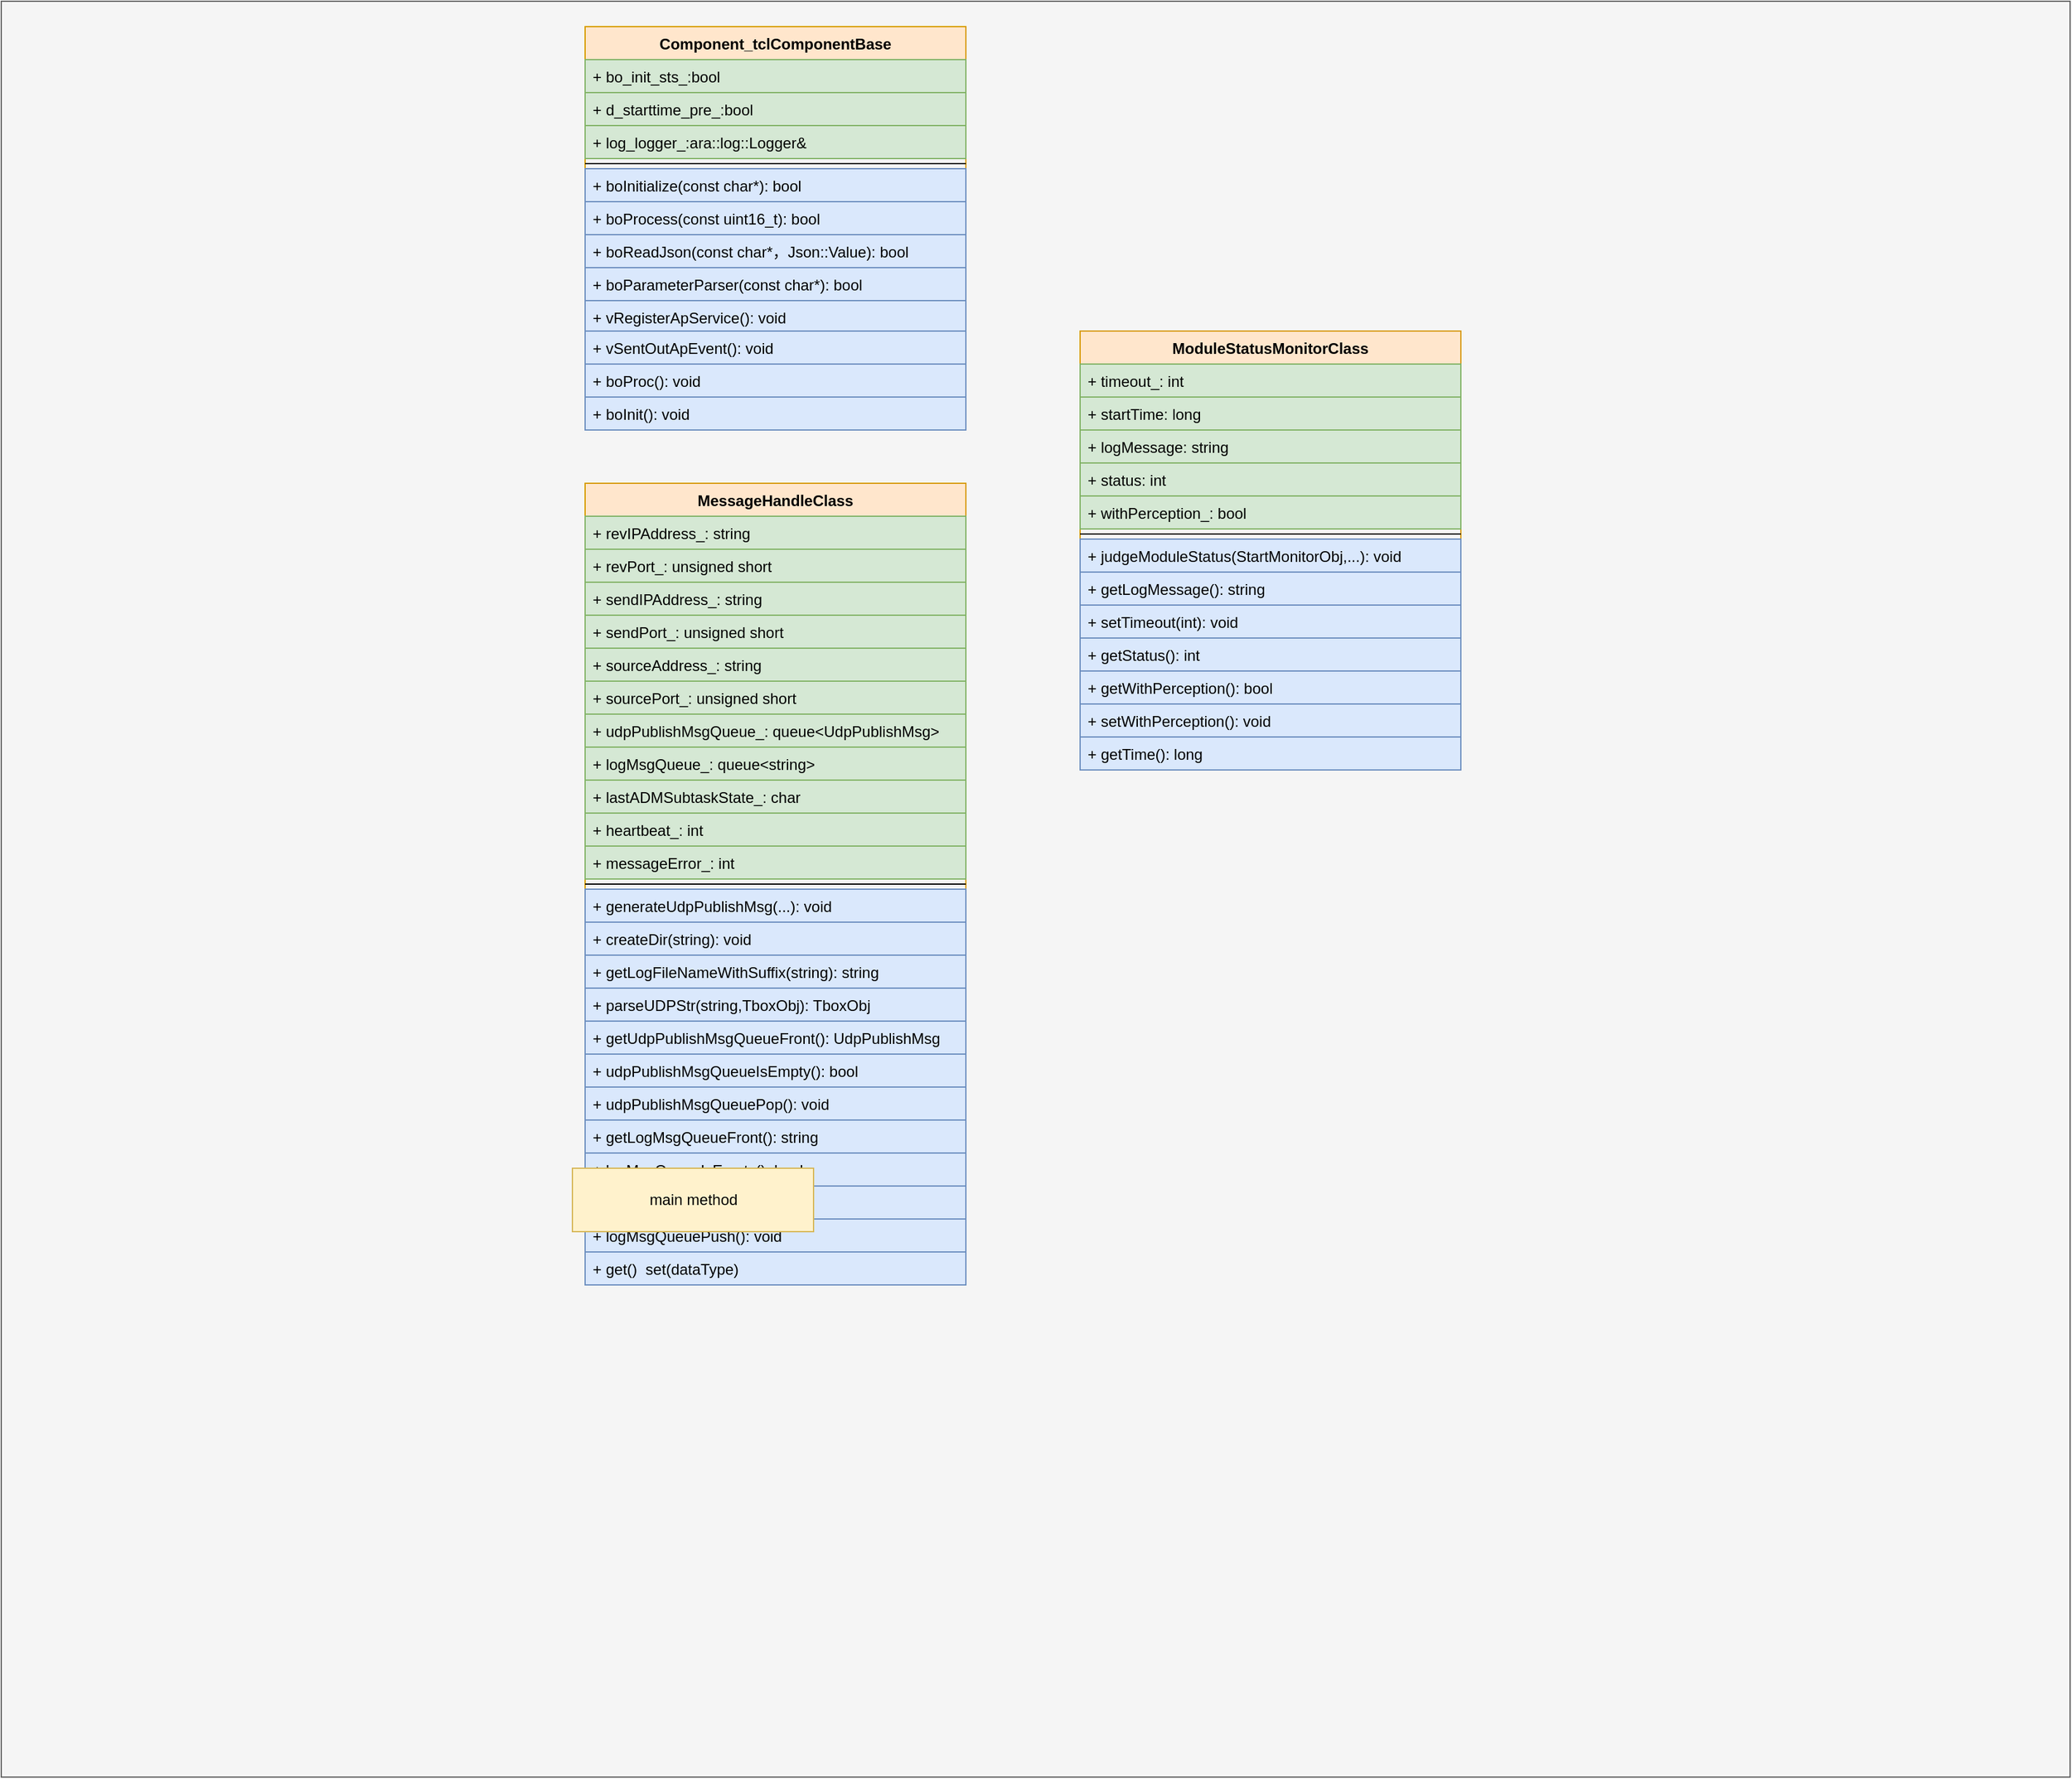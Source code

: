 <mxfile version="21.0.2" type="github">
  <diagram id="OJYYb_9SSu5JKfMCdYpM" name="第 1 页">
    <mxGraphModel dx="1050" dy="580" grid="1" gridSize="10" guides="1" tooltips="1" connect="1" arrows="1" fold="1" page="1" pageScale="1" pageWidth="1200" pageHeight="1600" math="0" shadow="0">
      <root>
        <mxCell id="0" />
        <mxCell id="1" parent="0" />
        <mxCell id="mhRZEJvQ30FoYJ7Jb0JR-1" value="" style="html=1;fillColor=#f5f5f5;fontColor=#333333;strokeColor=#666666;" parent="1" vertex="1">
          <mxGeometry x="10" y="10" width="1630" height="1400" as="geometry" />
        </mxCell>
        <mxCell id="mhRZEJvQ30FoYJ7Jb0JR-2" value="Component_tclComponentBase" style="swimlane;fontStyle=1;align=center;verticalAlign=top;childLayout=stackLayout;horizontal=1;startSize=26;horizontalStack=0;resizeParent=1;resizeParentMax=0;resizeLast=0;collapsible=1;marginBottom=0;fillColor=#ffe6cc;strokeColor=#d79b00;" parent="1" vertex="1">
          <mxGeometry x="470" y="30" width="300" height="190" as="geometry" />
        </mxCell>
        <mxCell id="mhRZEJvQ30FoYJ7Jb0JR-3" value="+ bo_init_sts_:bool " style="text;strokeColor=#82b366;fillColor=#d5e8d4;align=left;verticalAlign=top;spacingLeft=4;spacingRight=4;overflow=hidden;rotatable=0;points=[[0,0.5],[1,0.5]];portConstraint=eastwest;" parent="mhRZEJvQ30FoYJ7Jb0JR-2" vertex="1">
          <mxGeometry y="26" width="300" height="26" as="geometry" />
        </mxCell>
        <mxCell id="mhRZEJvQ30FoYJ7Jb0JR-80" value="+ d_starttime_pre_:bool " style="text;strokeColor=#82b366;fillColor=#d5e8d4;align=left;verticalAlign=top;spacingLeft=4;spacingRight=4;overflow=hidden;rotatable=0;points=[[0,0.5],[1,0.5]];portConstraint=eastwest;" parent="mhRZEJvQ30FoYJ7Jb0JR-2" vertex="1">
          <mxGeometry y="52" width="300" height="26" as="geometry" />
        </mxCell>
        <mxCell id="L8TbZ2yKhSUSz7jvdjla-1" value="+ log_logger_:ara::log::Logger&amp;" style="text;strokeColor=#82b366;fillColor=#d5e8d4;align=left;verticalAlign=top;spacingLeft=4;spacingRight=4;overflow=hidden;rotatable=0;points=[[0,0.5],[1,0.5]];portConstraint=eastwest;" parent="mhRZEJvQ30FoYJ7Jb0JR-2" vertex="1">
          <mxGeometry y="78" width="300" height="26" as="geometry" />
        </mxCell>
        <mxCell id="mhRZEJvQ30FoYJ7Jb0JR-4" value="" style="line;strokeWidth=1;fillColor=none;align=left;verticalAlign=middle;spacingTop=-1;spacingLeft=3;spacingRight=3;rotatable=0;labelPosition=right;points=[];portConstraint=eastwest;" parent="mhRZEJvQ30FoYJ7Jb0JR-2" vertex="1">
          <mxGeometry y="104" width="300" height="8" as="geometry" />
        </mxCell>
        <mxCell id="mhRZEJvQ30FoYJ7Jb0JR-5" value="+ boInitialize(const char*): bool" style="text;strokeColor=#6c8ebf;fillColor=#dae8fc;align=left;verticalAlign=top;spacingLeft=4;spacingRight=4;overflow=hidden;rotatable=0;points=[[0,0.5],[1,0.5]];portConstraint=eastwest;" parent="mhRZEJvQ30FoYJ7Jb0JR-2" vertex="1">
          <mxGeometry y="112" width="300" height="26" as="geometry" />
        </mxCell>
        <mxCell id="mhRZEJvQ30FoYJ7Jb0JR-6" value="+ boProcess(const uint16_t): bool" style="text;strokeColor=#6c8ebf;fillColor=#dae8fc;align=left;verticalAlign=top;spacingLeft=4;spacingRight=4;overflow=hidden;rotatable=0;points=[[0,0.5],[1,0.5]];portConstraint=eastwest;" parent="mhRZEJvQ30FoYJ7Jb0JR-2" vertex="1">
          <mxGeometry y="138" width="300" height="26" as="geometry" />
        </mxCell>
        <mxCell id="mhRZEJvQ30FoYJ7Jb0JR-7" value="+ boReadJson(const char*，Json::Value): bool" style="text;strokeColor=#6c8ebf;fillColor=#dae8fc;align=left;verticalAlign=top;spacingLeft=4;spacingRight=4;overflow=hidden;rotatable=0;points=[[0,0.5],[1,0.5]];portConstraint=eastwest;" parent="mhRZEJvQ30FoYJ7Jb0JR-2" vertex="1">
          <mxGeometry y="164" width="300" height="26" as="geometry" />
        </mxCell>
        <mxCell id="mhRZEJvQ30FoYJ7Jb0JR-8" value="MessageHandleClass" style="swimlane;fontStyle=1;align=center;verticalAlign=top;childLayout=stackLayout;horizontal=1;startSize=26;horizontalStack=0;resizeParent=1;resizeParentMax=0;resizeLast=0;collapsible=1;marginBottom=0;fillColor=#ffe6cc;strokeColor=#d79b00;" parent="1" vertex="1">
          <mxGeometry x="470" y="390" width="300" height="632" as="geometry">
            <mxRectangle x="60" y="38" width="160" height="30" as="alternateBounds" />
          </mxGeometry>
        </mxCell>
        <mxCell id="mhRZEJvQ30FoYJ7Jb0JR-9" value="+ revIPAddress_: string" style="text;strokeColor=#82b366;fillColor=#d5e8d4;align=left;verticalAlign=top;spacingLeft=4;spacingRight=4;overflow=hidden;rotatable=0;points=[[0,0.5],[1,0.5]];portConstraint=eastwest;" parent="mhRZEJvQ30FoYJ7Jb0JR-8" vertex="1">
          <mxGeometry y="26" width="300" height="26" as="geometry" />
        </mxCell>
        <mxCell id="mhRZEJvQ30FoYJ7Jb0JR-10" value="+ revPort_: unsigned short" style="text;strokeColor=#82b366;fillColor=#d5e8d4;align=left;verticalAlign=top;spacingLeft=4;spacingRight=4;overflow=hidden;rotatable=0;points=[[0,0.5],[1,0.5]];portConstraint=eastwest;" parent="mhRZEJvQ30FoYJ7Jb0JR-8" vertex="1">
          <mxGeometry y="52" width="300" height="26" as="geometry" />
        </mxCell>
        <mxCell id="mhRZEJvQ30FoYJ7Jb0JR-11" value="+ sendIPAddress_: string" style="text;strokeColor=#82b366;fillColor=#d5e8d4;align=left;verticalAlign=top;spacingLeft=4;spacingRight=4;overflow=hidden;rotatable=0;points=[[0,0.5],[1,0.5]];portConstraint=eastwest;" parent="mhRZEJvQ30FoYJ7Jb0JR-8" vertex="1">
          <mxGeometry y="78" width="300" height="26" as="geometry" />
        </mxCell>
        <mxCell id="mhRZEJvQ30FoYJ7Jb0JR-12" value="+ sendPort_: unsigned short" style="text;strokeColor=#82b366;fillColor=#d5e8d4;align=left;verticalAlign=top;spacingLeft=4;spacingRight=4;overflow=hidden;rotatable=0;points=[[0,0.5],[1,0.5]];portConstraint=eastwest;" parent="mhRZEJvQ30FoYJ7Jb0JR-8" vertex="1">
          <mxGeometry y="104" width="300" height="26" as="geometry" />
        </mxCell>
        <mxCell id="mhRZEJvQ30FoYJ7Jb0JR-13" value="+ sourceAddress_: string" style="text;strokeColor=#82b366;fillColor=#d5e8d4;align=left;verticalAlign=top;spacingLeft=4;spacingRight=4;overflow=hidden;rotatable=0;points=[[0,0.5],[1,0.5]];portConstraint=eastwest;" parent="mhRZEJvQ30FoYJ7Jb0JR-8" vertex="1">
          <mxGeometry y="130" width="300" height="26" as="geometry" />
        </mxCell>
        <mxCell id="mhRZEJvQ30FoYJ7Jb0JR-14" value="+ sourcePort_: unsigned short" style="text;strokeColor=#82b366;fillColor=#d5e8d4;align=left;verticalAlign=top;spacingLeft=4;spacingRight=4;overflow=hidden;rotatable=0;points=[[0,0.5],[1,0.5]];portConstraint=eastwest;" parent="mhRZEJvQ30FoYJ7Jb0JR-8" vertex="1">
          <mxGeometry y="156" width="300" height="26" as="geometry" />
        </mxCell>
        <mxCell id="mhRZEJvQ30FoYJ7Jb0JR-15" value="+ udpPublishMsgQueue_: queue&lt;UdpPublishMsg&gt;" style="text;strokeColor=#82b366;fillColor=#d5e8d4;align=left;verticalAlign=top;spacingLeft=4;spacingRight=4;overflow=hidden;rotatable=0;points=[[0,0.5],[1,0.5]];portConstraint=eastwest;" parent="mhRZEJvQ30FoYJ7Jb0JR-8" vertex="1">
          <mxGeometry y="182" width="300" height="26" as="geometry" />
        </mxCell>
        <mxCell id="mhRZEJvQ30FoYJ7Jb0JR-16" value="+ logMsgQueue_: queue&lt;string&gt;" style="text;strokeColor=#82b366;fillColor=#d5e8d4;align=left;verticalAlign=top;spacingLeft=4;spacingRight=4;overflow=hidden;rotatable=0;points=[[0,0.5],[1,0.5]];portConstraint=eastwest;" parent="mhRZEJvQ30FoYJ7Jb0JR-8" vertex="1">
          <mxGeometry y="208" width="300" height="26" as="geometry" />
        </mxCell>
        <mxCell id="mhRZEJvQ30FoYJ7Jb0JR-17" value="+ lastADMSubtaskState_: char" style="text;strokeColor=#82b366;fillColor=#d5e8d4;align=left;verticalAlign=top;spacingLeft=4;spacingRight=4;overflow=hidden;rotatable=0;points=[[0,0.5],[1,0.5]];portConstraint=eastwest;" parent="mhRZEJvQ30FoYJ7Jb0JR-8" vertex="1">
          <mxGeometry y="234" width="300" height="26" as="geometry" />
        </mxCell>
        <mxCell id="mhRZEJvQ30FoYJ7Jb0JR-18" value="+ heartbeat_: int" style="text;strokeColor=#82b366;fillColor=#d5e8d4;align=left;verticalAlign=top;spacingLeft=4;spacingRight=4;overflow=hidden;rotatable=0;points=[[0,0.5],[1,0.5]];portConstraint=eastwest;" parent="mhRZEJvQ30FoYJ7Jb0JR-8" vertex="1">
          <mxGeometry y="260" width="300" height="26" as="geometry" />
        </mxCell>
        <mxCell id="mhRZEJvQ30FoYJ7Jb0JR-19" value="+ messageError_: int" style="text;strokeColor=#82b366;fillColor=#d5e8d4;align=left;verticalAlign=top;spacingLeft=4;spacingRight=4;overflow=hidden;rotatable=0;points=[[0,0.5],[1,0.5]];portConstraint=eastwest;" parent="mhRZEJvQ30FoYJ7Jb0JR-8" vertex="1">
          <mxGeometry y="286" width="300" height="26" as="geometry" />
        </mxCell>
        <mxCell id="mhRZEJvQ30FoYJ7Jb0JR-20" value="" style="line;strokeWidth=1;fillColor=none;align=left;verticalAlign=middle;spacingTop=-1;spacingLeft=3;spacingRight=3;rotatable=0;labelPosition=right;points=[];portConstraint=eastwest;" parent="mhRZEJvQ30FoYJ7Jb0JR-8" vertex="1">
          <mxGeometry y="312" width="300" height="8" as="geometry" />
        </mxCell>
        <mxCell id="mhRZEJvQ30FoYJ7Jb0JR-21" value="+ generateUdpPublishMsg(...): void" style="text;strokeColor=#6c8ebf;fillColor=#dae8fc;align=left;verticalAlign=top;spacingLeft=4;spacingRight=4;overflow=hidden;rotatable=0;points=[[0,0.5],[1,0.5]];portConstraint=eastwest;" parent="mhRZEJvQ30FoYJ7Jb0JR-8" vertex="1">
          <mxGeometry y="320" width="300" height="26" as="geometry" />
        </mxCell>
        <mxCell id="mhRZEJvQ30FoYJ7Jb0JR-22" value="+ createDir(string): void" style="text;strokeColor=#6c8ebf;fillColor=#dae8fc;align=left;verticalAlign=top;spacingLeft=4;spacingRight=4;overflow=hidden;rotatable=0;points=[[0,0.5],[1,0.5]];portConstraint=eastwest;" parent="mhRZEJvQ30FoYJ7Jb0JR-8" vertex="1">
          <mxGeometry y="346" width="300" height="26" as="geometry" />
        </mxCell>
        <mxCell id="mhRZEJvQ30FoYJ7Jb0JR-23" value="+ getLogFileNameWithSuffix(string): string" style="text;strokeColor=#6c8ebf;fillColor=#dae8fc;align=left;verticalAlign=top;spacingLeft=4;spacingRight=4;overflow=hidden;rotatable=0;points=[[0,0.5],[1,0.5]];portConstraint=eastwest;" parent="mhRZEJvQ30FoYJ7Jb0JR-8" vertex="1">
          <mxGeometry y="372" width="300" height="26" as="geometry" />
        </mxCell>
        <mxCell id="mhRZEJvQ30FoYJ7Jb0JR-24" value="+ parseUDPStr(string,TboxObj): TboxObj" style="text;strokeColor=#6c8ebf;fillColor=#dae8fc;align=left;verticalAlign=top;spacingLeft=4;spacingRight=4;overflow=hidden;rotatable=0;points=[[0,0.5],[1,0.5]];portConstraint=eastwest;" parent="mhRZEJvQ30FoYJ7Jb0JR-8" vertex="1">
          <mxGeometry y="398" width="300" height="26" as="geometry" />
        </mxCell>
        <mxCell id="mhRZEJvQ30FoYJ7Jb0JR-25" value="+ getUdpPublishMsgQueueFront(): UdpPublishMsg" style="text;strokeColor=#6c8ebf;fillColor=#dae8fc;align=left;verticalAlign=top;spacingLeft=4;spacingRight=4;overflow=hidden;rotatable=0;points=[[0,0.5],[1,0.5]];portConstraint=eastwest;" parent="mhRZEJvQ30FoYJ7Jb0JR-8" vertex="1">
          <mxGeometry y="424" width="300" height="26" as="geometry" />
        </mxCell>
        <mxCell id="mhRZEJvQ30FoYJ7Jb0JR-26" value="+ udpPublishMsgQueueIsEmpty(): bool" style="text;strokeColor=#6c8ebf;fillColor=#dae8fc;align=left;verticalAlign=top;spacingLeft=4;spacingRight=4;overflow=hidden;rotatable=0;points=[[0,0.5],[1,0.5]];portConstraint=eastwest;" parent="mhRZEJvQ30FoYJ7Jb0JR-8" vertex="1">
          <mxGeometry y="450" width="300" height="26" as="geometry" />
        </mxCell>
        <mxCell id="mhRZEJvQ30FoYJ7Jb0JR-27" value="+ udpPublishMsgQueuePop(): void" style="text;strokeColor=#6c8ebf;fillColor=#dae8fc;align=left;verticalAlign=top;spacingLeft=4;spacingRight=4;overflow=hidden;rotatable=0;points=[[0,0.5],[1,0.5]];portConstraint=eastwest;" parent="mhRZEJvQ30FoYJ7Jb0JR-8" vertex="1">
          <mxGeometry y="476" width="300" height="26" as="geometry" />
        </mxCell>
        <mxCell id="mhRZEJvQ30FoYJ7Jb0JR-28" value="+ getLogMsgQueueFront(): string" style="text;strokeColor=#6c8ebf;fillColor=#dae8fc;align=left;verticalAlign=top;spacingLeft=4;spacingRight=4;overflow=hidden;rotatable=0;points=[[0,0.5],[1,0.5]];portConstraint=eastwest;" parent="mhRZEJvQ30FoYJ7Jb0JR-8" vertex="1">
          <mxGeometry y="502" width="300" height="26" as="geometry" />
        </mxCell>
        <mxCell id="mhRZEJvQ30FoYJ7Jb0JR-29" value="+ logMsgQueueIsEmpty(): bool" style="text;strokeColor=#6c8ebf;fillColor=#dae8fc;align=left;verticalAlign=top;spacingLeft=4;spacingRight=4;overflow=hidden;rotatable=0;points=[[0,0.5],[1,0.5]];portConstraint=eastwest;" parent="mhRZEJvQ30FoYJ7Jb0JR-8" vertex="1">
          <mxGeometry y="528" width="300" height="26" as="geometry" />
        </mxCell>
        <mxCell id="mhRZEJvQ30FoYJ7Jb0JR-30" value="+ logMsgQueuePop(): void" style="text;strokeColor=#6c8ebf;fillColor=#dae8fc;align=left;verticalAlign=top;spacingLeft=4;spacingRight=4;overflow=hidden;rotatable=0;points=[[0,0.5],[1,0.5]];portConstraint=eastwest;" parent="mhRZEJvQ30FoYJ7Jb0JR-8" vertex="1">
          <mxGeometry y="554" width="300" height="26" as="geometry" />
        </mxCell>
        <mxCell id="mhRZEJvQ30FoYJ7Jb0JR-31" value="+ logMsgQueuePush(): void" style="text;strokeColor=#6c8ebf;fillColor=#dae8fc;align=left;verticalAlign=top;spacingLeft=4;spacingRight=4;overflow=hidden;rotatable=0;points=[[0,0.5],[1,0.5]];portConstraint=eastwest;" parent="mhRZEJvQ30FoYJ7Jb0JR-8" vertex="1">
          <mxGeometry y="580" width="300" height="26" as="geometry" />
        </mxCell>
        <mxCell id="mhRZEJvQ30FoYJ7Jb0JR-32" value="+ get()  set(dataType)" style="text;strokeColor=#6c8ebf;fillColor=#dae8fc;align=left;verticalAlign=top;spacingLeft=4;spacingRight=4;overflow=hidden;rotatable=0;points=[[0,0.5],[1,0.5]];portConstraint=eastwest;" parent="mhRZEJvQ30FoYJ7Jb0JR-8" vertex="1">
          <mxGeometry y="606" width="300" height="26" as="geometry" />
        </mxCell>
        <mxCell id="mhRZEJvQ30FoYJ7Jb0JR-33" value="ModuleStatusMonitorClass" style="swimlane;fontStyle=1;align=center;verticalAlign=top;childLayout=stackLayout;horizontal=1;startSize=26;horizontalStack=0;resizeParent=1;resizeParentMax=0;resizeLast=0;collapsible=1;marginBottom=0;fillColor=#ffe6cc;strokeColor=#d79b00;" parent="1" vertex="1">
          <mxGeometry x="860" y="270" width="300" height="346" as="geometry" />
        </mxCell>
        <mxCell id="mhRZEJvQ30FoYJ7Jb0JR-34" value="+ timeout_: int" style="text;strokeColor=#82b366;fillColor=#d5e8d4;align=left;verticalAlign=top;spacingLeft=4;spacingRight=4;overflow=hidden;rotatable=0;points=[[0,0.5],[1,0.5]];portConstraint=eastwest;" parent="mhRZEJvQ30FoYJ7Jb0JR-33" vertex="1">
          <mxGeometry y="26" width="300" height="26" as="geometry" />
        </mxCell>
        <mxCell id="mhRZEJvQ30FoYJ7Jb0JR-35" value="+ startTime: long" style="text;strokeColor=#82b366;fillColor=#d5e8d4;align=left;verticalAlign=top;spacingLeft=4;spacingRight=4;overflow=hidden;rotatable=0;points=[[0,0.5],[1,0.5]];portConstraint=eastwest;" parent="mhRZEJvQ30FoYJ7Jb0JR-33" vertex="1">
          <mxGeometry y="52" width="300" height="26" as="geometry" />
        </mxCell>
        <mxCell id="mhRZEJvQ30FoYJ7Jb0JR-36" value="+ logMessage: string" style="text;strokeColor=#82b366;fillColor=#d5e8d4;align=left;verticalAlign=top;spacingLeft=4;spacingRight=4;overflow=hidden;rotatable=0;points=[[0,0.5],[1,0.5]];portConstraint=eastwest;" parent="mhRZEJvQ30FoYJ7Jb0JR-33" vertex="1">
          <mxGeometry y="78" width="300" height="26" as="geometry" />
        </mxCell>
        <mxCell id="mhRZEJvQ30FoYJ7Jb0JR-37" value="+ status: int" style="text;strokeColor=#82b366;fillColor=#d5e8d4;align=left;verticalAlign=top;spacingLeft=4;spacingRight=4;overflow=hidden;rotatable=0;points=[[0,0.5],[1,0.5]];portConstraint=eastwest;" parent="mhRZEJvQ30FoYJ7Jb0JR-33" vertex="1">
          <mxGeometry y="104" width="300" height="26" as="geometry" />
        </mxCell>
        <mxCell id="mhRZEJvQ30FoYJ7Jb0JR-38" value="+ withPerception_: bool" style="text;strokeColor=#82b366;fillColor=#d5e8d4;align=left;verticalAlign=top;spacingLeft=4;spacingRight=4;overflow=hidden;rotatable=0;points=[[0,0.5],[1,0.5]];portConstraint=eastwest;" parent="mhRZEJvQ30FoYJ7Jb0JR-33" vertex="1">
          <mxGeometry y="130" width="300" height="26" as="geometry" />
        </mxCell>
        <mxCell id="mhRZEJvQ30FoYJ7Jb0JR-39" value="" style="line;strokeWidth=1;fillColor=none;align=left;verticalAlign=middle;spacingTop=-1;spacingLeft=3;spacingRight=3;rotatable=0;labelPosition=right;points=[];portConstraint=eastwest;" parent="mhRZEJvQ30FoYJ7Jb0JR-33" vertex="1">
          <mxGeometry y="156" width="300" height="8" as="geometry" />
        </mxCell>
        <mxCell id="mhRZEJvQ30FoYJ7Jb0JR-40" value="+ judgeModuleStatus(StartMonitorObj,...): void" style="text;strokeColor=#6c8ebf;fillColor=#dae8fc;align=left;verticalAlign=top;spacingLeft=4;spacingRight=4;overflow=hidden;rotatable=0;points=[[0,0.5],[1,0.5]];portConstraint=eastwest;" parent="mhRZEJvQ30FoYJ7Jb0JR-33" vertex="1">
          <mxGeometry y="164" width="300" height="26" as="geometry" />
        </mxCell>
        <mxCell id="mhRZEJvQ30FoYJ7Jb0JR-41" value="+ getLogMessage(): string" style="text;strokeColor=#6c8ebf;fillColor=#dae8fc;align=left;verticalAlign=top;spacingLeft=4;spacingRight=4;overflow=hidden;rotatable=0;points=[[0,0.5],[1,0.5]];portConstraint=eastwest;" parent="mhRZEJvQ30FoYJ7Jb0JR-33" vertex="1">
          <mxGeometry y="190" width="300" height="26" as="geometry" />
        </mxCell>
        <mxCell id="mhRZEJvQ30FoYJ7Jb0JR-42" value="+ setTimeout(int): void" style="text;strokeColor=#6c8ebf;fillColor=#dae8fc;align=left;verticalAlign=top;spacingLeft=4;spacingRight=4;overflow=hidden;rotatable=0;points=[[0,0.5],[1,0.5]];portConstraint=eastwest;" parent="mhRZEJvQ30FoYJ7Jb0JR-33" vertex="1">
          <mxGeometry y="216" width="300" height="26" as="geometry" />
        </mxCell>
        <mxCell id="mhRZEJvQ30FoYJ7Jb0JR-43" value="+ getStatus(): int" style="text;strokeColor=#6c8ebf;fillColor=#dae8fc;align=left;verticalAlign=top;spacingLeft=4;spacingRight=4;overflow=hidden;rotatable=0;points=[[0,0.5],[1,0.5]];portConstraint=eastwest;" parent="mhRZEJvQ30FoYJ7Jb0JR-33" vertex="1">
          <mxGeometry y="242" width="300" height="26" as="geometry" />
        </mxCell>
        <mxCell id="mhRZEJvQ30FoYJ7Jb0JR-44" value="+ getWithPerception(): bool" style="text;strokeColor=#6c8ebf;fillColor=#dae8fc;align=left;verticalAlign=top;spacingLeft=4;spacingRight=4;overflow=hidden;rotatable=0;points=[[0,0.5],[1,0.5]];portConstraint=eastwest;" parent="mhRZEJvQ30FoYJ7Jb0JR-33" vertex="1">
          <mxGeometry y="268" width="300" height="26" as="geometry" />
        </mxCell>
        <mxCell id="mhRZEJvQ30FoYJ7Jb0JR-45" value="+ setWithPerception(): void" style="text;strokeColor=#6c8ebf;fillColor=#dae8fc;align=left;verticalAlign=top;spacingLeft=4;spacingRight=4;overflow=hidden;rotatable=0;points=[[0,0.5],[1,0.5]];portConstraint=eastwest;" parent="mhRZEJvQ30FoYJ7Jb0JR-33" vertex="1">
          <mxGeometry y="294" width="300" height="26" as="geometry" />
        </mxCell>
        <mxCell id="mhRZEJvQ30FoYJ7Jb0JR-46" value="+ getTime(): long" style="text;strokeColor=#6c8ebf;fillColor=#dae8fc;align=left;verticalAlign=top;spacingLeft=4;spacingRight=4;overflow=hidden;rotatable=0;points=[[0,0.5],[1,0.5]];portConstraint=eastwest;" parent="mhRZEJvQ30FoYJ7Jb0JR-33" vertex="1">
          <mxGeometry y="320" width="300" height="26" as="geometry" />
        </mxCell>
        <mxCell id="mhRZEJvQ30FoYJ7Jb0JR-47" value="main method" style="html=1;fillColor=#fff2cc;strokeColor=#d6b656;" parent="1" vertex="1">
          <mxGeometry x="460" y="930" width="190" height="50" as="geometry" />
        </mxCell>
        <mxCell id="zMi-xVQ4D_88ckj2PTX9-1" value="+ boParameterParser(const char*): bool" style="text;strokeColor=#6c8ebf;fillColor=#dae8fc;align=left;verticalAlign=top;spacingLeft=4;spacingRight=4;overflow=hidden;rotatable=0;points=[[0,0.5],[1,0.5]];portConstraint=eastwest;" vertex="1" parent="1">
          <mxGeometry x="470" y="220" width="300" height="26" as="geometry" />
        </mxCell>
        <mxCell id="zMi-xVQ4D_88ckj2PTX9-2" value="+ vRegisterApService(): void" style="text;strokeColor=#6c8ebf;fillColor=#dae8fc;align=left;verticalAlign=top;spacingLeft=4;spacingRight=4;overflow=hidden;rotatable=0;points=[[0,0.5],[1,0.5]];portConstraint=eastwest;" vertex="1" parent="1">
          <mxGeometry x="470" y="246" width="300" height="26" as="geometry" />
        </mxCell>
        <mxCell id="zMi-xVQ4D_88ckj2PTX9-3" value="+ vSentOutApEvent(): void" style="text;strokeColor=#6c8ebf;fillColor=#dae8fc;align=left;verticalAlign=top;spacingLeft=4;spacingRight=4;overflow=hidden;rotatable=0;points=[[0,0.5],[1,0.5]];portConstraint=eastwest;" vertex="1" parent="1">
          <mxGeometry x="470" y="270" width="300" height="26" as="geometry" />
        </mxCell>
        <mxCell id="zMi-xVQ4D_88ckj2PTX9-4" value="+ boProc(): void" style="text;strokeColor=#6c8ebf;fillColor=#dae8fc;align=left;verticalAlign=top;spacingLeft=4;spacingRight=4;overflow=hidden;rotatable=0;points=[[0,0.5],[1,0.5]];portConstraint=eastwest;" vertex="1" parent="1">
          <mxGeometry x="470" y="296" width="300" height="26" as="geometry" />
        </mxCell>
        <mxCell id="zMi-xVQ4D_88ckj2PTX9-5" value="+ boInit(): void" style="text;strokeColor=#6c8ebf;fillColor=#dae8fc;align=left;verticalAlign=top;spacingLeft=4;spacingRight=4;overflow=hidden;rotatable=0;points=[[0,0.5],[1,0.5]];portConstraint=eastwest;" vertex="1" parent="1">
          <mxGeometry x="470" y="322" width="300" height="26" as="geometry" />
        </mxCell>
      </root>
    </mxGraphModel>
  </diagram>
</mxfile>
